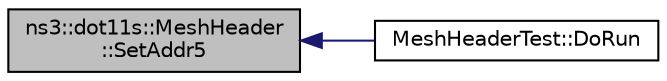digraph "ns3::dot11s::MeshHeader::SetAddr5"
{
  edge [fontname="Helvetica",fontsize="10",labelfontname="Helvetica",labelfontsize="10"];
  node [fontname="Helvetica",fontsize="10",shape=record];
  rankdir="LR";
  Node1 [label="ns3::dot11s::MeshHeader\l::SetAddr5",height=0.2,width=0.4,color="black", fillcolor="grey75", style="filled", fontcolor="black"];
  Node1 -> Node2 [dir="back",color="midnightblue",fontsize="10",style="solid"];
  Node2 [label="MeshHeaderTest::DoRun",height=0.2,width=0.4,color="black", fillcolor="white", style="filled",URL="$d4/d47/structMeshHeaderTest.html#a0e2f9fd40d75a0a955e2c90658735316",tooltip="Implementation to actually run this TestCase. "];
}
